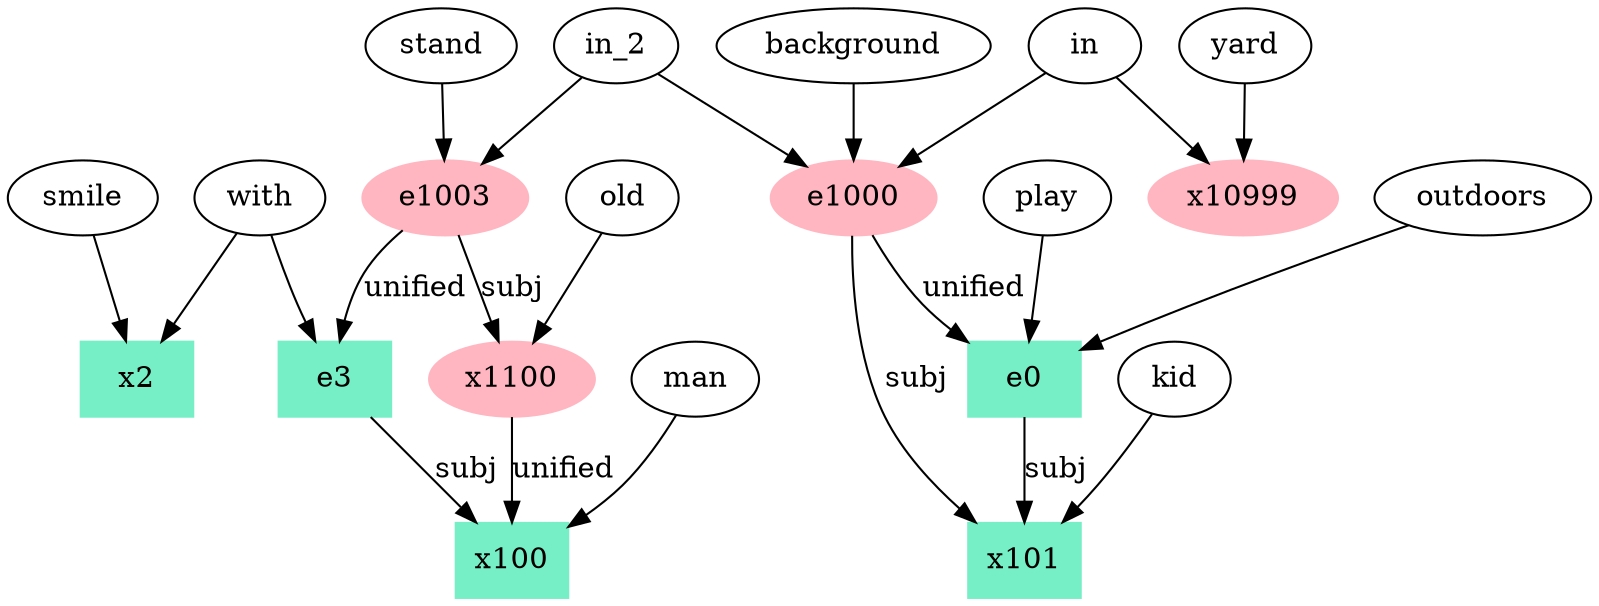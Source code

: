 digraph G {
	x2 [color=aquamarine2 shape=box style=filled]
	x100 [color=aquamarine2 shape=box style=filled]
	x101 [color=aquamarine2 shape=box style=filled]
	x1100 [color=lightpink style=filled]
	x1100 -> x100 [label=unified]
	x10999 [color=lightpink style=filled]
	e0 [color=aquamarine2 shape=box style=filled]
	e0 -> x101 [label=subj]
	e3 [color=aquamarine2 shape=box style=filled]
	e3 -> x100 [label=subj]
	e1003 [color=lightpink style=filled]
	e1003 -> e3 [label=unified]
	e1003 -> x1100 [label=subj]
	e1000 [color=lightpink style=filled]
	e1000 -> e0 [label=unified]
	e1000 -> x101 [label=subj]
	smile
	smile -> x2
	play
	play -> e0
	outdoors
	outdoors -> e0
	man
	man -> x100
	kid
	kid -> x101
	with
	with -> e3
	with -> x2
	old
	old -> x1100
	stand
	stand -> e1003
	background
	background -> e1000
	yard
	yard -> x10999
	in
	in -> e1000
	in -> x10999
	in_2
	in_2 -> e1003
	in_2 -> e1000
}
